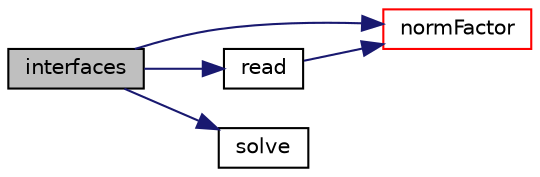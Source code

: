 digraph "interfaces"
{
  bgcolor="transparent";
  edge [fontname="Helvetica",fontsize="10",labelfontname="Helvetica",labelfontsize="10"];
  node [fontname="Helvetica",fontsize="10",shape=record];
  rankdir="LR";
  Node374 [label="interfaces",height=0.2,width=0.4,color="black", fillcolor="grey75", style="filled", fontcolor="black"];
  Node374 -> Node375 [color="midnightblue",fontsize="10",style="solid",fontname="Helvetica"];
  Node375 [label="normFactor",height=0.2,width=0.4,color="red",URL="$a27933.html#a5d368da85f299097a898b72e57da9c9b",tooltip="Return the matrix norm used to normalise the residual for the. "];
  Node374 -> Node399 [color="midnightblue",fontsize="10",style="solid",fontname="Helvetica"];
  Node399 [label="read",height=0.2,width=0.4,color="black",URL="$a27933.html#aa9b8764750bd9ff67ca32b6551dc7847",tooltip="Read and reset the solver parameters from the given stream. "];
  Node399 -> Node375 [color="midnightblue",fontsize="10",style="solid",fontname="Helvetica"];
  Node374 -> Node400 [color="midnightblue",fontsize="10",style="solid",fontname="Helvetica"];
  Node400 [label="solve",height=0.2,width=0.4,color="black",URL="$a27933.html#aea661c0c1e0a900b0e7a377fc7124b0f"];
}
